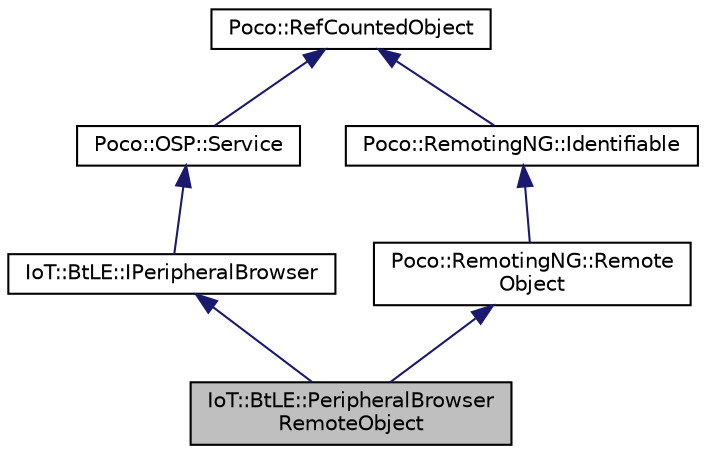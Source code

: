 digraph "IoT::BtLE::PeripheralBrowserRemoteObject"
{
 // LATEX_PDF_SIZE
  edge [fontname="Helvetica",fontsize="10",labelfontname="Helvetica",labelfontsize="10"];
  node [fontname="Helvetica",fontsize="10",shape=record];
  Node1 [label="IoT::BtLE::PeripheralBrowser\lRemoteObject",height=0.2,width=0.4,color="black", fillcolor="grey75", style="filled", fontcolor="black",tooltip="This class provides browsing for available Bluetooth LE devices."];
  Node2 -> Node1 [dir="back",color="midnightblue",fontsize="10",style="solid",fontname="Helvetica"];
  Node2 [label="IoT::BtLE::IPeripheralBrowser",height=0.2,width=0.4,color="black", fillcolor="white", style="filled",URL="$classIoT_1_1BtLE_1_1IPeripheralBrowser.html",tooltip="This class provides browsing for available Bluetooth LE devices."];
  Node3 -> Node2 [dir="back",color="midnightblue",fontsize="10",style="solid",fontname="Helvetica"];
  Node3 [label="Poco::OSP::Service",height=0.2,width=0.4,color="black", fillcolor="white", style="filled",URL="$classPoco_1_1OSP_1_1Service.html",tooltip=" "];
  Node4 -> Node3 [dir="back",color="midnightblue",fontsize="10",style="solid",fontname="Helvetica"];
  Node4 [label="Poco::RefCountedObject",height=0.2,width=0.4,color="black", fillcolor="white", style="filled",URL="$classPoco_1_1RefCountedObject.html",tooltip=" "];
  Node5 -> Node1 [dir="back",color="midnightblue",fontsize="10",style="solid",fontname="Helvetica"];
  Node5 [label="Poco::RemotingNG::Remote\lObject",height=0.2,width=0.4,color="black", fillcolor="white", style="filled",URL="$classPoco_1_1RemotingNG_1_1RemoteObject.html",tooltip=" "];
  Node6 -> Node5 [dir="back",color="midnightblue",fontsize="10",style="solid",fontname="Helvetica"];
  Node6 [label="Poco::RemotingNG::Identifiable",height=0.2,width=0.4,color="black", fillcolor="white", style="filled",URL="$classPoco_1_1RemotingNG_1_1Identifiable.html",tooltip=" "];
  Node4 -> Node6 [dir="back",color="midnightblue",fontsize="10",style="solid",fontname="Helvetica"];
}
